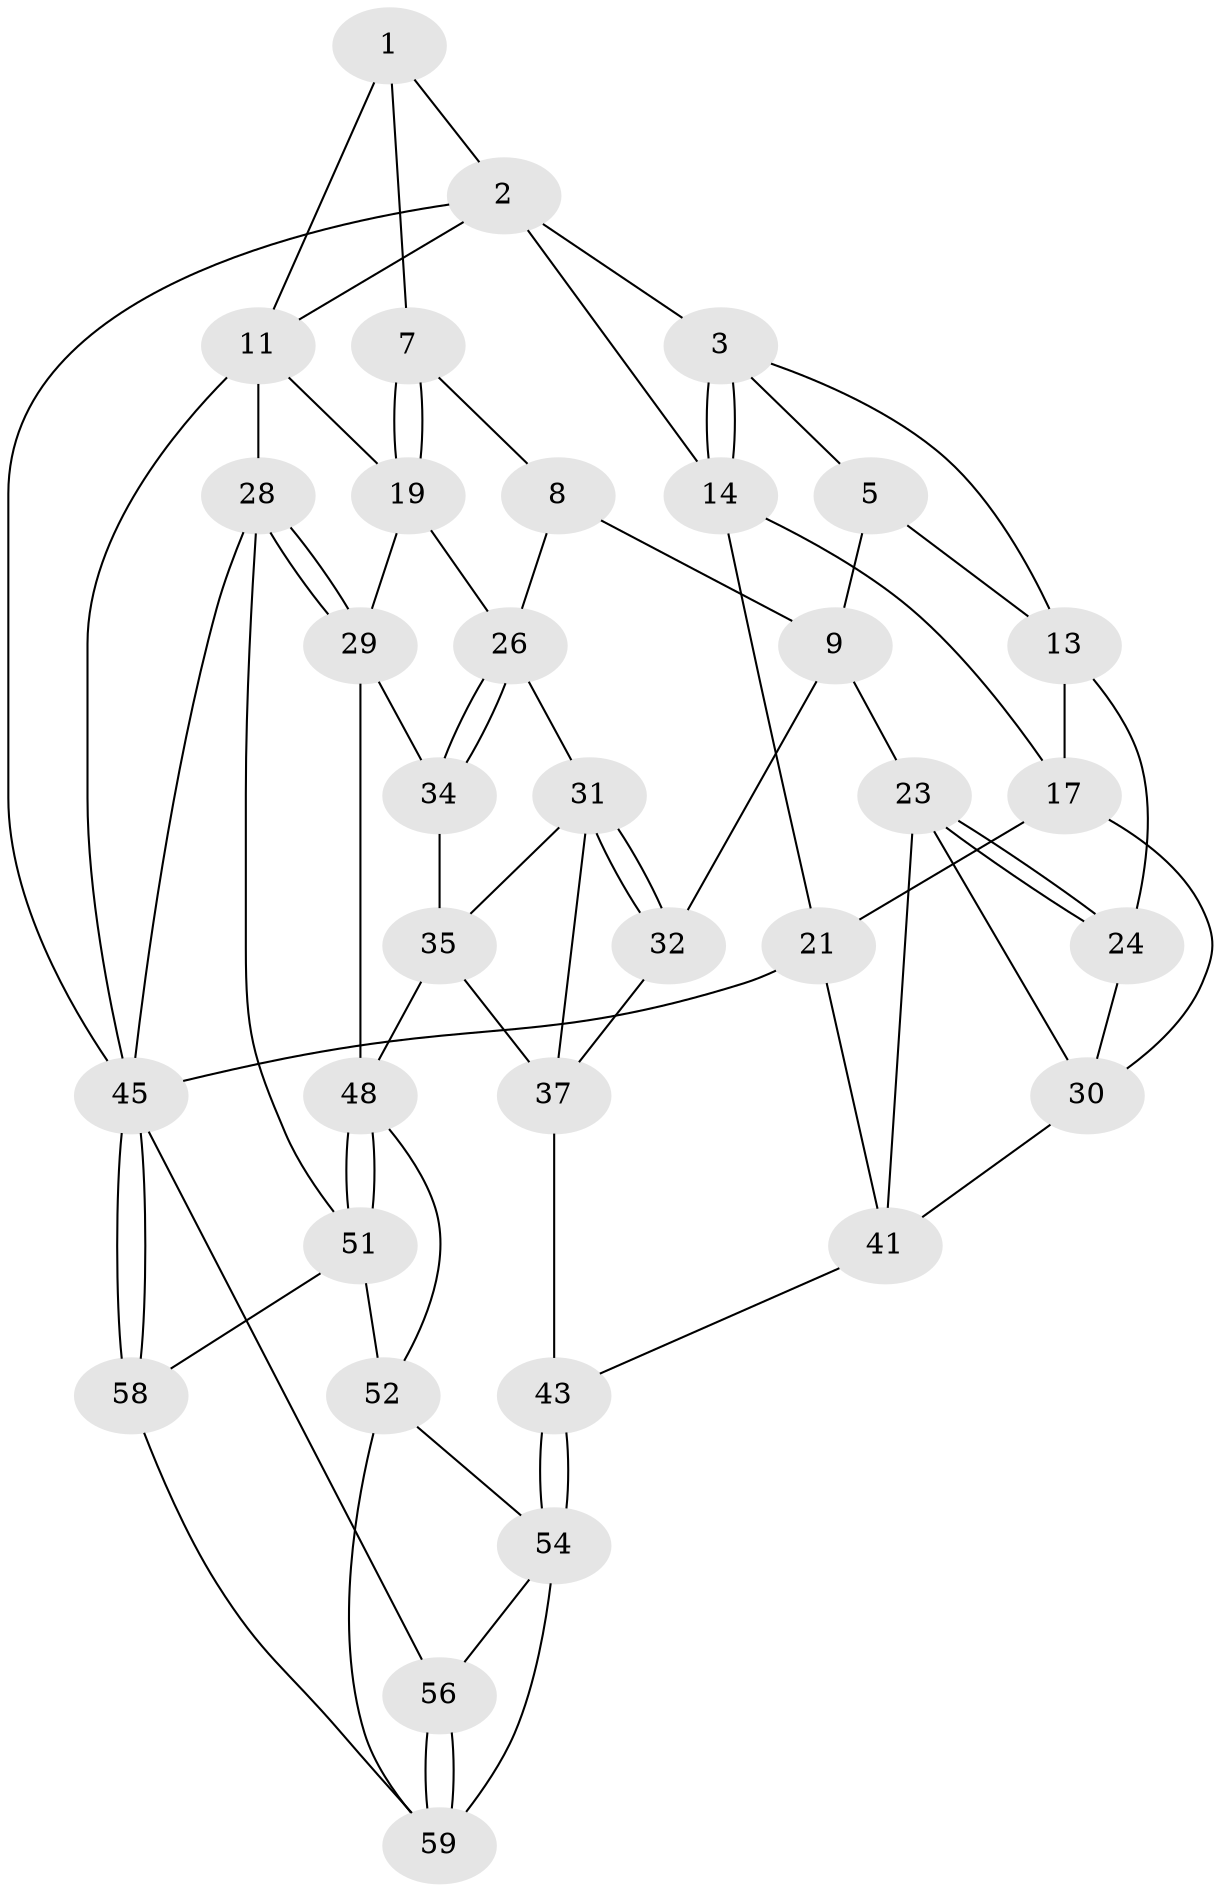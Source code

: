 // Generated by graph-tools (version 1.1) at 2025/52/02/27/25 19:52:40]
// undirected, 34 vertices, 75 edges
graph export_dot {
graph [start="1"]
  node [color=gray90,style=filled];
  1 [pos="+0.26406614581796+0",super="+6"];
  2 [pos="+0+0",super="+12"];
  3 [pos="+0.10896228529219025+0.1301569457325741",super="+4"];
  5 [pos="+0.26149306836087993+0",super="+10"];
  7 [pos="+0.6206039684382431+0.03554373971357556"];
  8 [pos="+0.5400488205612475+0.16841673201149518"];
  9 [pos="+0.4613557821607867+0.2188653899477702",super="+22"];
  11 [pos="+1+0",super="+18"];
  13 [pos="+0.2967666708464435+0.22032648572776312",super="+16"];
  14 [pos="+0.08835475895710795+0.18100921405185305",super="+15"];
  17 [pos="+0.09840330478341046+0.19159926926180085",super="+20"];
  19 [pos="+0.862253513349046+0.21691121220515994",super="+25"];
  21 [pos="+0+0.4369936580335422",super="+42"];
  23 [pos="+0.28864564193172637+0.4959671357752306",super="+39"];
  24 [pos="+0.19542282041423262+0.286346536656242"];
  26 [pos="+0.7482622137086677+0.3566928368223648",super="+27"];
  28 [pos="+1+0.5357341475012105",super="+46"];
  29 [pos="+0.9703229573092186+0.5295219162538137",super="+33"];
  30 [pos="+0.015855410555844662+0.43862587861947916",super="+40"];
  31 [pos="+0.6674907613550614+0.42860861238216",super="+36"];
  32 [pos="+0.5377355111559194+0.4869716587196291"];
  34 [pos="+0.906187109339431+0.5194496828915873"];
  35 [pos="+0.8104000583753154+0.5657311545656023",super="+47"];
  37 [pos="+0.6088180393672201+0.6092263601110133",super="+38"];
  41 [pos="+0+0.8997409046900192",super="+44"];
  43 [pos="+0.39282061850261235+0.7203500072839782"];
  45 [pos="+1+1",super="+50"];
  48 [pos="+0.8101855806549778+0.7549002831734068",super="+49"];
  51 [pos="+1+0.8262550658540007",super="+57"];
  52 [pos="+0.6715858062835224+0.7839209252901981",super="+53"];
  54 [pos="+0.4348057897918444+0.7967678509533606",super="+55"];
  56 [pos="+0.09872439904317239+1"];
  58 [pos="+0.7451347410988622+1"];
  59 [pos="+0.6890544368449488+1",super="+60"];
  1 -- 2;
  1 -- 11;
  1 -- 7;
  2 -- 3;
  2 -- 11;
  2 -- 45;
  2 -- 14;
  3 -- 14;
  3 -- 14;
  3 -- 5;
  3 -- 13;
  5 -- 9;
  5 -- 13;
  7 -- 8;
  7 -- 19;
  7 -- 19;
  8 -- 9;
  8 -- 26;
  9 -- 32;
  9 -- 23;
  11 -- 45;
  11 -- 19;
  11 -- 28;
  13 -- 24;
  13 -- 17;
  14 -- 17;
  14 -- 21;
  17 -- 21;
  17 -- 30;
  19 -- 26;
  19 -- 29;
  21 -- 41;
  21 -- 45;
  23 -- 24;
  23 -- 24;
  23 -- 30;
  23 -- 41;
  24 -- 30;
  26 -- 34;
  26 -- 34;
  26 -- 31;
  28 -- 29;
  28 -- 29;
  28 -- 51;
  28 -- 45;
  29 -- 48;
  29 -- 34;
  30 -- 41;
  31 -- 32;
  31 -- 32;
  31 -- 35;
  31 -- 37;
  32 -- 37;
  34 -- 35;
  35 -- 37;
  35 -- 48;
  37 -- 43;
  41 -- 43;
  43 -- 54;
  43 -- 54;
  45 -- 58;
  45 -- 58;
  45 -- 56;
  48 -- 51;
  48 -- 51;
  48 -- 52;
  51 -- 58;
  51 -- 52;
  52 -- 59;
  52 -- 54;
  54 -- 56;
  54 -- 59;
  56 -- 59;
  56 -- 59;
  58 -- 59;
}
